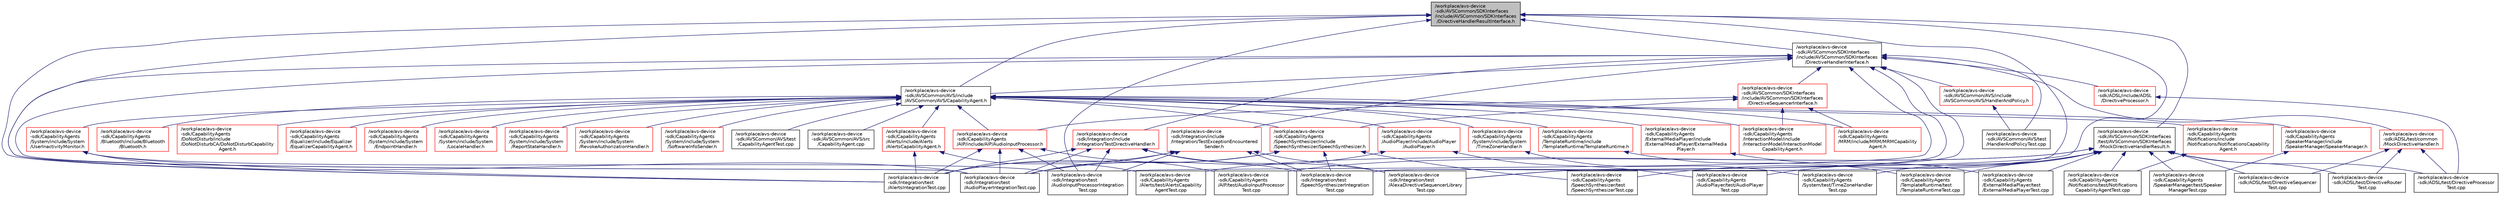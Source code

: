 digraph "/workplace/avs-device-sdk/AVSCommon/SDKInterfaces/include/AVSCommon/SDKInterfaces/DirectiveHandlerResultInterface.h"
{
  edge [fontname="Helvetica",fontsize="10",labelfontname="Helvetica",labelfontsize="10"];
  node [fontname="Helvetica",fontsize="10",shape=record];
  Node42 [label="/workplace/avs-device\l-sdk/AVSCommon/SDKInterfaces\l/include/AVSCommon/SDKInterfaces\l/DirectiveHandlerResultInterface.h",height=0.2,width=0.4,color="black", fillcolor="grey75", style="filled", fontcolor="black"];
  Node42 -> Node43 [dir="back",color="midnightblue",fontsize="10",style="solid",fontname="Helvetica"];
  Node43 [label="/workplace/avs-device\l-sdk/AVSCommon/AVS/include\l/AVSCommon/AVS/CapabilityAgent.h",height=0.2,width=0.4,color="black", fillcolor="white", style="filled",URL="$_capability_agent_8h.html"];
  Node43 -> Node44 [dir="back",color="midnightblue",fontsize="10",style="solid",fontname="Helvetica"];
  Node44 [label="/workplace/avs-device\l-sdk/AVSCommon/AVS/src\l/CapabilityAgent.cpp",height=0.2,width=0.4,color="black", fillcolor="white", style="filled",URL="$_capability_agent_8cpp.html"];
  Node43 -> Node45 [dir="back",color="midnightblue",fontsize="10",style="solid",fontname="Helvetica"];
  Node45 [label="/workplace/avs-device\l-sdk/AVSCommon/AVS/test\l/CapabilityAgentTest.cpp",height=0.2,width=0.4,color="black", fillcolor="white", style="filled",URL="$_capability_agent_test_8cpp.html"];
  Node43 -> Node46 [dir="back",color="midnightblue",fontsize="10",style="solid",fontname="Helvetica"];
  Node46 [label="/workplace/avs-device\l-sdk/CapabilityAgents\l/AIP/include/AIP/AudioInputProcessor.h",height=0.2,width=0.4,color="red", fillcolor="white", style="filled",URL="$_audio_input_processor_8h.html"];
  Node46 -> Node60 [dir="back",color="midnightblue",fontsize="10",style="solid",fontname="Helvetica"];
  Node60 [label="/workplace/avs-device\l-sdk/CapabilityAgents\l/AIP/test/AudioInputProcessor\lTest.cpp",height=0.2,width=0.4,color="black", fillcolor="white", style="filled",URL="$_audio_input_processor_test_8cpp.html"];
  Node46 -> Node61 [dir="back",color="midnightblue",fontsize="10",style="solid",fontname="Helvetica"];
  Node61 [label="/workplace/avs-device\l-sdk/Integration/test\l/AlertsIntegrationTest.cpp",height=0.2,width=0.4,color="black", fillcolor="white", style="filled",URL="$_alerts_integration_test_8cpp.html"];
  Node46 -> Node62 [dir="back",color="midnightblue",fontsize="10",style="solid",fontname="Helvetica"];
  Node62 [label="/workplace/avs-device\l-sdk/Integration/test\l/AudioInputProcessorIntegration\lTest.cpp",height=0.2,width=0.4,color="black", fillcolor="white", style="filled",URL="$_audio_input_processor_integration_test_8cpp.html"];
  Node46 -> Node63 [dir="back",color="midnightblue",fontsize="10",style="solid",fontname="Helvetica"];
  Node63 [label="/workplace/avs-device\l-sdk/Integration/test\l/AudioPlayerIntegrationTest.cpp",height=0.2,width=0.4,color="black", fillcolor="white", style="filled",URL="$_audio_player_integration_test_8cpp.html"];
  Node43 -> Node64 [dir="back",color="midnightblue",fontsize="10",style="solid",fontname="Helvetica"];
  Node64 [label="/workplace/avs-device\l-sdk/CapabilityAgents\l/Alerts/include/Alerts\l/AlertsCapabilityAgent.h",height=0.2,width=0.4,color="red", fillcolor="white", style="filled",URL="$_alerts_capability_agent_8h.html"];
  Node64 -> Node66 [dir="back",color="midnightblue",fontsize="10",style="solid",fontname="Helvetica"];
  Node66 [label="/workplace/avs-device\l-sdk/CapabilityAgents\l/Alerts/test/AlertsCapability\lAgentTest.cpp",height=0.2,width=0.4,color="black", fillcolor="white", style="filled",URL="$_alerts_capability_agent_test_8cpp.html"];
  Node64 -> Node61 [dir="back",color="midnightblue",fontsize="10",style="solid",fontname="Helvetica"];
  Node43 -> Node67 [dir="back",color="midnightblue",fontsize="10",style="solid",fontname="Helvetica"];
  Node67 [label="/workplace/avs-device\l-sdk/CapabilityAgents\l/AudioPlayer/include/AudioPlayer\l/AudioPlayer.h",height=0.2,width=0.4,color="red", fillcolor="white", style="filled",URL="$_audio_player_8h.html"];
  Node67 -> Node69 [dir="back",color="midnightblue",fontsize="10",style="solid",fontname="Helvetica"];
  Node69 [label="/workplace/avs-device\l-sdk/CapabilityAgents\l/AudioPlayer/test/AudioPlayer\lTest.cpp",height=0.2,width=0.4,color="black", fillcolor="white", style="filled",URL="$_audio_player_test_8cpp.html"];
  Node67 -> Node63 [dir="back",color="midnightblue",fontsize="10",style="solid",fontname="Helvetica"];
  Node43 -> Node70 [dir="back",color="midnightblue",fontsize="10",style="solid",fontname="Helvetica"];
  Node70 [label="/workplace/avs-device\l-sdk/CapabilityAgents\l/Bluetooth/include/Bluetooth\l/Bluetooth.h",height=0.2,width=0.4,color="red", fillcolor="white", style="filled",URL="$_bluetooth_8h.html"];
  Node43 -> Node72 [dir="back",color="midnightblue",fontsize="10",style="solid",fontname="Helvetica"];
  Node72 [label="/workplace/avs-device\l-sdk/CapabilityAgents\l/DoNotDisturb/include\l/DoNotDisturbCA/DoNotDisturbCapability\lAgent.h",height=0.2,width=0.4,color="red", fillcolor="white", style="filled",URL="$_do_not_disturb_capability_agent_8h.html"];
  Node43 -> Node76 [dir="back",color="midnightblue",fontsize="10",style="solid",fontname="Helvetica"];
  Node76 [label="/workplace/avs-device\l-sdk/CapabilityAgents\l/Equalizer/include/Equalizer\l/EqualizerCapabilityAgent.h",height=0.2,width=0.4,color="red", fillcolor="white", style="filled",URL="$_equalizer_capability_agent_8h.html"];
  Node43 -> Node78 [dir="back",color="midnightblue",fontsize="10",style="solid",fontname="Helvetica"];
  Node78 [label="/workplace/avs-device\l-sdk/CapabilityAgents\l/ExternalMediaPlayer/include\l/ExternalMediaPlayer/ExternalMedia\lPlayer.h",height=0.2,width=0.4,color="red", fillcolor="white", style="filled",URL="$_external_media_player_8h.html"];
  Node78 -> Node80 [dir="back",color="midnightblue",fontsize="10",style="solid",fontname="Helvetica"];
  Node80 [label="/workplace/avs-device\l-sdk/CapabilityAgents\l/ExternalMediaPlayer/test\l/ExternalMediaPlayerTest.cpp",height=0.2,width=0.4,color="black", fillcolor="white", style="filled",URL="$_external_media_player_test_8cpp.html"];
  Node43 -> Node81 [dir="back",color="midnightblue",fontsize="10",style="solid",fontname="Helvetica"];
  Node81 [label="/workplace/avs-device\l-sdk/CapabilityAgents\l/InteractionModel/include\l/InteractionModel/InteractionModel\lCapabilityAgent.h",height=0.2,width=0.4,color="red", fillcolor="white", style="filled",URL="$_interaction_model_capability_agent_8h.html"];
  Node43 -> Node84 [dir="back",color="midnightblue",fontsize="10",style="solid",fontname="Helvetica"];
  Node84 [label="/workplace/avs-device\l-sdk/CapabilityAgents\l/MRM/include/MRM/MRMCapability\lAgent.h",height=0.2,width=0.4,color="red", fillcolor="white", style="filled",URL="$_m_r_m_capability_agent_8h.html"];
  Node43 -> Node87 [dir="back",color="midnightblue",fontsize="10",style="solid",fontname="Helvetica"];
  Node87 [label="/workplace/avs-device\l-sdk/CapabilityAgents\l/Notifications/include\l/Notifications/NotificationsCapability\lAgent.h",height=0.2,width=0.4,color="red", fillcolor="white", style="filled",URL="$_notifications_capability_agent_8h.html"];
  Node87 -> Node89 [dir="back",color="midnightblue",fontsize="10",style="solid",fontname="Helvetica"];
  Node89 [label="/workplace/avs-device\l-sdk/CapabilityAgents\l/Notifications/test/Notifications\lCapabilityAgentTest.cpp",height=0.2,width=0.4,color="black", fillcolor="white", style="filled",URL="$_notifications_capability_agent_test_8cpp.html"];
  Node43 -> Node90 [dir="back",color="midnightblue",fontsize="10",style="solid",fontname="Helvetica"];
  Node90 [label="/workplace/avs-device\l-sdk/CapabilityAgents\l/SpeakerManager/include\l/SpeakerManager/SpeakerManager.h",height=0.2,width=0.4,color="red", fillcolor="white", style="filled",URL="$_speaker_manager_8h.html"];
  Node90 -> Node92 [dir="back",color="midnightblue",fontsize="10",style="solid",fontname="Helvetica"];
  Node92 [label="/workplace/avs-device\l-sdk/CapabilityAgents\l/SpeakerManager/test/Speaker\lManagerTest.cpp",height=0.2,width=0.4,color="black", fillcolor="white", style="filled",URL="$_speaker_manager_test_8cpp.html"];
  Node43 -> Node93 [dir="back",color="midnightblue",fontsize="10",style="solid",fontname="Helvetica"];
  Node93 [label="/workplace/avs-device\l-sdk/CapabilityAgents\l/SpeechSynthesizer/include\l/SpeechSynthesizer/SpeechSynthesizer.h",height=0.2,width=0.4,color="red", fillcolor="white", style="filled",URL="$_speech_synthesizer_8h.html"];
  Node93 -> Node95 [dir="back",color="midnightblue",fontsize="10",style="solid",fontname="Helvetica"];
  Node95 [label="/workplace/avs-device\l-sdk/CapabilityAgents\l/SpeechSynthesizer/test\l/SpeechSynthesizerTest.cpp",height=0.2,width=0.4,color="black", fillcolor="white", style="filled",URL="$_speech_synthesizer_test_8cpp.html"];
  Node93 -> Node61 [dir="back",color="midnightblue",fontsize="10",style="solid",fontname="Helvetica"];
  Node93 -> Node63 [dir="back",color="midnightblue",fontsize="10",style="solid",fontname="Helvetica"];
  Node93 -> Node96 [dir="back",color="midnightblue",fontsize="10",style="solid",fontname="Helvetica"];
  Node96 [label="/workplace/avs-device\l-sdk/Integration/test\l/SpeechSynthesizerIntegration\lTest.cpp",height=0.2,width=0.4,color="black", fillcolor="white", style="filled",URL="$_speech_synthesizer_integration_test_8cpp.html"];
  Node43 -> Node97 [dir="back",color="midnightblue",fontsize="10",style="solid",fontname="Helvetica"];
  Node97 [label="/workplace/avs-device\l-sdk/CapabilityAgents\l/System/include/System\l/EndpointHandler.h",height=0.2,width=0.4,color="red", fillcolor="white", style="filled",URL="$_endpoint_handler_8h.html"];
  Node43 -> Node100 [dir="back",color="midnightblue",fontsize="10",style="solid",fontname="Helvetica"];
  Node100 [label="/workplace/avs-device\l-sdk/CapabilityAgents\l/System/include/System\l/LocaleHandler.h",height=0.2,width=0.4,color="red", fillcolor="white", style="filled",URL="$_locale_handler_8h.html"];
  Node43 -> Node103 [dir="back",color="midnightblue",fontsize="10",style="solid",fontname="Helvetica"];
  Node103 [label="/workplace/avs-device\l-sdk/CapabilityAgents\l/System/include/System\l/ReportStateHandler.h",height=0.2,width=0.4,color="red", fillcolor="white", style="filled",URL="$_report_state_handler_8h.html"];
  Node43 -> Node105 [dir="back",color="midnightblue",fontsize="10",style="solid",fontname="Helvetica"];
  Node105 [label="/workplace/avs-device\l-sdk/CapabilityAgents\l/System/include/System\l/RevokeAuthorizationHandler.h",height=0.2,width=0.4,color="red", fillcolor="white", style="filled",URL="$_revoke_authorization_handler_8h.html"];
  Node43 -> Node108 [dir="back",color="midnightblue",fontsize="10",style="solid",fontname="Helvetica"];
  Node108 [label="/workplace/avs-device\l-sdk/CapabilityAgents\l/System/include/System\l/SoftwareInfoSender.h",height=0.2,width=0.4,color="red", fillcolor="white", style="filled",URL="$_software_info_sender_8h.html"];
  Node43 -> Node113 [dir="back",color="midnightblue",fontsize="10",style="solid",fontname="Helvetica"];
  Node113 [label="/workplace/avs-device\l-sdk/CapabilityAgents\l/System/include/System\l/TimeZoneHandler.h",height=0.2,width=0.4,color="red", fillcolor="white", style="filled",URL="$_time_zone_handler_8h.html"];
  Node113 -> Node115 [dir="back",color="midnightblue",fontsize="10",style="solid",fontname="Helvetica"];
  Node115 [label="/workplace/avs-device\l-sdk/CapabilityAgents\l/System/test/TimeZoneHandler\lTest.cpp",height=0.2,width=0.4,color="black", fillcolor="white", style="filled",URL="$_time_zone_handler_test_8cpp.html"];
  Node43 -> Node116 [dir="back",color="midnightblue",fontsize="10",style="solid",fontname="Helvetica"];
  Node116 [label="/workplace/avs-device\l-sdk/CapabilityAgents\l/System/include/System\l/UserInactivityMonitor.h",height=0.2,width=0.4,color="red", fillcolor="white", style="filled",URL="$_user_inactivity_monitor_8h.html"];
  Node116 -> Node61 [dir="back",color="midnightblue",fontsize="10",style="solid",fontname="Helvetica"];
  Node116 -> Node62 [dir="back",color="midnightblue",fontsize="10",style="solid",fontname="Helvetica"];
  Node116 -> Node63 [dir="back",color="midnightblue",fontsize="10",style="solid",fontname="Helvetica"];
  Node43 -> Node119 [dir="back",color="midnightblue",fontsize="10",style="solid",fontname="Helvetica"];
  Node119 [label="/workplace/avs-device\l-sdk/CapabilityAgents\l/TemplateRuntime/include\l/TemplateRuntime/TemplateRuntime.h",height=0.2,width=0.4,color="red", fillcolor="white", style="filled",URL="$_template_runtime_8h.html"];
  Node119 -> Node121 [dir="back",color="midnightblue",fontsize="10",style="solid",fontname="Helvetica"];
  Node121 [label="/workplace/avs-device\l-sdk/CapabilityAgents\l/TemplateRuntime/test\l/TemplateRuntimeTest.cpp",height=0.2,width=0.4,color="black", fillcolor="white", style="filled",URL="$_template_runtime_test_8cpp.html"];
  Node42 -> Node122 [dir="back",color="midnightblue",fontsize="10",style="solid",fontname="Helvetica"];
  Node122 [label="/workplace/avs-device\l-sdk/AVSCommon/SDKInterfaces\l/include/AVSCommon/SDKInterfaces\l/DirectiveHandlerInterface.h",height=0.2,width=0.4,color="black", fillcolor="white", style="filled",URL="$_directive_handler_interface_8h.html"];
  Node122 -> Node123 [dir="back",color="midnightblue",fontsize="10",style="solid",fontname="Helvetica"];
  Node123 [label="/workplace/avs-device\l-sdk/ADSL/include/ADSL\l/DirectiveProcessor.h",height=0.2,width=0.4,color="red", fillcolor="white", style="filled",URL="$_directive_processor_8h.html"];
  Node123 -> Node130 [dir="back",color="midnightblue",fontsize="10",style="solid",fontname="Helvetica"];
  Node130 [label="/workplace/avs-device\l-sdk/ADSL/test/DirectiveProcessor\lTest.cpp",height=0.2,width=0.4,color="black", fillcolor="white", style="filled",URL="$_directive_processor_test_8cpp.html"];
  Node122 -> Node131 [dir="back",color="midnightblue",fontsize="10",style="solid",fontname="Helvetica"];
  Node131 [label="/workplace/avs-device\l-sdk/ADSL/test/common\l/MockDirectiveHandler.h",height=0.2,width=0.4,color="red", fillcolor="white", style="filled",URL="$_mock_directive_handler_8h.html"];
  Node131 -> Node130 [dir="back",color="midnightblue",fontsize="10",style="solid",fontname="Helvetica"];
  Node131 -> Node133 [dir="back",color="midnightblue",fontsize="10",style="solid",fontname="Helvetica"];
  Node133 [label="/workplace/avs-device\l-sdk/ADSL/test/DirectiveRouter\lTest.cpp",height=0.2,width=0.4,color="black", fillcolor="white", style="filled",URL="$_directive_router_test_8cpp.html"];
  Node131 -> Node126 [dir="back",color="midnightblue",fontsize="10",style="solid",fontname="Helvetica"];
  Node126 [label="/workplace/avs-device\l-sdk/ADSL/test/DirectiveSequencer\lTest.cpp",height=0.2,width=0.4,color="black", fillcolor="white", style="filled",URL="$_directive_sequencer_test_8cpp.html"];
  Node122 -> Node43 [dir="back",color="midnightblue",fontsize="10",style="solid",fontname="Helvetica"];
  Node122 -> Node134 [dir="back",color="midnightblue",fontsize="10",style="solid",fontname="Helvetica"];
  Node134 [label="/workplace/avs-device\l-sdk/AVSCommon/AVS/include\l/AVSCommon/AVS/HandlerAndPolicy.h",height=0.2,width=0.4,color="red", fillcolor="white", style="filled",URL="$_handler_and_policy_8h.html"];
  Node134 -> Node138 [dir="back",color="midnightblue",fontsize="10",style="solid",fontname="Helvetica"];
  Node138 [label="/workplace/avs-device\l-sdk/AVSCommon/AVS/test\l/HandlerAndPolicyTest.cpp",height=0.2,width=0.4,color="black", fillcolor="white", style="filled",URL="$_handler_and_policy_test_8cpp.html"];
  Node122 -> Node138 [dir="back",color="midnightblue",fontsize="10",style="solid",fontname="Helvetica"];
  Node122 -> Node139 [dir="back",color="midnightblue",fontsize="10",style="solid",fontname="Helvetica"];
  Node139 [label="/workplace/avs-device\l-sdk/AVSCommon/SDKInterfaces\l/include/AVSCommon/SDKInterfaces\l/DirectiveSequencerInterface.h",height=0.2,width=0.4,color="red", fillcolor="white", style="filled",URL="$_directive_sequencer_interface_8h.html"];
  Node139 -> Node46 [dir="back",color="midnightblue",fontsize="10",style="solid",fontname="Helvetica"];
  Node139 -> Node81 [dir="back",color="midnightblue",fontsize="10",style="solid",fontname="Helvetica"];
  Node139 -> Node84 [dir="back",color="midnightblue",fontsize="10",style="solid",fontname="Helvetica"];
  Node139 -> Node93 [dir="back",color="midnightblue",fontsize="10",style="solid",fontname="Helvetica"];
  Node122 -> Node149 [dir="back",color="midnightblue",fontsize="10",style="solid",fontname="Helvetica"];
  Node149 [label="/workplace/avs-device\l-sdk/Integration/include\l/Integration/TestDirectiveHandler.h",height=0.2,width=0.4,color="red", fillcolor="white", style="filled",URL="$_test_directive_handler_8h.html"];
  Node149 -> Node61 [dir="back",color="midnightblue",fontsize="10",style="solid",fontname="Helvetica"];
  Node149 -> Node128 [dir="back",color="midnightblue",fontsize="10",style="solid",fontname="Helvetica"];
  Node128 [label="/workplace/avs-device\l-sdk/Integration/test\l/AlexaDirectiveSequencerLibrary\lTest.cpp",height=0.2,width=0.4,color="black", fillcolor="white", style="filled",URL="$_alexa_directive_sequencer_library_test_8cpp.html"];
  Node149 -> Node62 [dir="back",color="midnightblue",fontsize="10",style="solid",fontname="Helvetica"];
  Node149 -> Node63 [dir="back",color="midnightblue",fontsize="10",style="solid",fontname="Helvetica"];
  Node149 -> Node96 [dir="back",color="midnightblue",fontsize="10",style="solid",fontname="Helvetica"];
  Node122 -> Node151 [dir="back",color="midnightblue",fontsize="10",style="solid",fontname="Helvetica"];
  Node151 [label="/workplace/avs-device\l-sdk/Integration/include\l/Integration/TestExceptionEncountered\lSender.h",height=0.2,width=0.4,color="red", fillcolor="white", style="filled",URL="$_test_exception_encountered_sender_8h.html"];
  Node151 -> Node61 [dir="back",color="midnightblue",fontsize="10",style="solid",fontname="Helvetica"];
  Node151 -> Node128 [dir="back",color="midnightblue",fontsize="10",style="solid",fontname="Helvetica"];
  Node151 -> Node62 [dir="back",color="midnightblue",fontsize="10",style="solid",fontname="Helvetica"];
  Node151 -> Node63 [dir="back",color="midnightblue",fontsize="10",style="solid",fontname="Helvetica"];
  Node151 -> Node96 [dir="back",color="midnightblue",fontsize="10",style="solid",fontname="Helvetica"];
  Node122 -> Node61 [dir="back",color="midnightblue",fontsize="10",style="solid",fontname="Helvetica"];
  Node122 -> Node128 [dir="back",color="midnightblue",fontsize="10",style="solid",fontname="Helvetica"];
  Node122 -> Node62 [dir="back",color="midnightblue",fontsize="10",style="solid",fontname="Helvetica"];
  Node122 -> Node63 [dir="back",color="midnightblue",fontsize="10",style="solid",fontname="Helvetica"];
  Node122 -> Node96 [dir="back",color="midnightblue",fontsize="10",style="solid",fontname="Helvetica"];
  Node42 -> Node153 [dir="back",color="midnightblue",fontsize="10",style="solid",fontname="Helvetica"];
  Node153 [label="/workplace/avs-device\l-sdk/AVSCommon/SDKInterfaces\l/test/AVSCommon/SDKInterfaces\l/MockDirectiveHandlerResult.h",height=0.2,width=0.4,color="black", fillcolor="white", style="filled",URL="$_mock_directive_handler_result_8h.html"];
  Node153 -> Node130 [dir="back",color="midnightblue",fontsize="10",style="solid",fontname="Helvetica"];
  Node153 -> Node133 [dir="back",color="midnightblue",fontsize="10",style="solid",fontname="Helvetica"];
  Node153 -> Node126 [dir="back",color="midnightblue",fontsize="10",style="solid",fontname="Helvetica"];
  Node153 -> Node60 [dir="back",color="midnightblue",fontsize="10",style="solid",fontname="Helvetica"];
  Node153 -> Node66 [dir="back",color="midnightblue",fontsize="10",style="solid",fontname="Helvetica"];
  Node153 -> Node69 [dir="back",color="midnightblue",fontsize="10",style="solid",fontname="Helvetica"];
  Node153 -> Node80 [dir="back",color="midnightblue",fontsize="10",style="solid",fontname="Helvetica"];
  Node153 -> Node89 [dir="back",color="midnightblue",fontsize="10",style="solid",fontname="Helvetica"];
  Node153 -> Node92 [dir="back",color="midnightblue",fontsize="10",style="solid",fontname="Helvetica"];
  Node153 -> Node95 [dir="back",color="midnightblue",fontsize="10",style="solid",fontname="Helvetica"];
  Node153 -> Node115 [dir="back",color="midnightblue",fontsize="10",style="solid",fontname="Helvetica"];
  Node153 -> Node121 [dir="back",color="midnightblue",fontsize="10",style="solid",fontname="Helvetica"];
  Node42 -> Node61 [dir="back",color="midnightblue",fontsize="10",style="solid",fontname="Helvetica"];
  Node42 -> Node128 [dir="back",color="midnightblue",fontsize="10",style="solid",fontname="Helvetica"];
  Node42 -> Node62 [dir="back",color="midnightblue",fontsize="10",style="solid",fontname="Helvetica"];
  Node42 -> Node63 [dir="back",color="midnightblue",fontsize="10",style="solid",fontname="Helvetica"];
  Node42 -> Node96 [dir="back",color="midnightblue",fontsize="10",style="solid",fontname="Helvetica"];
}
